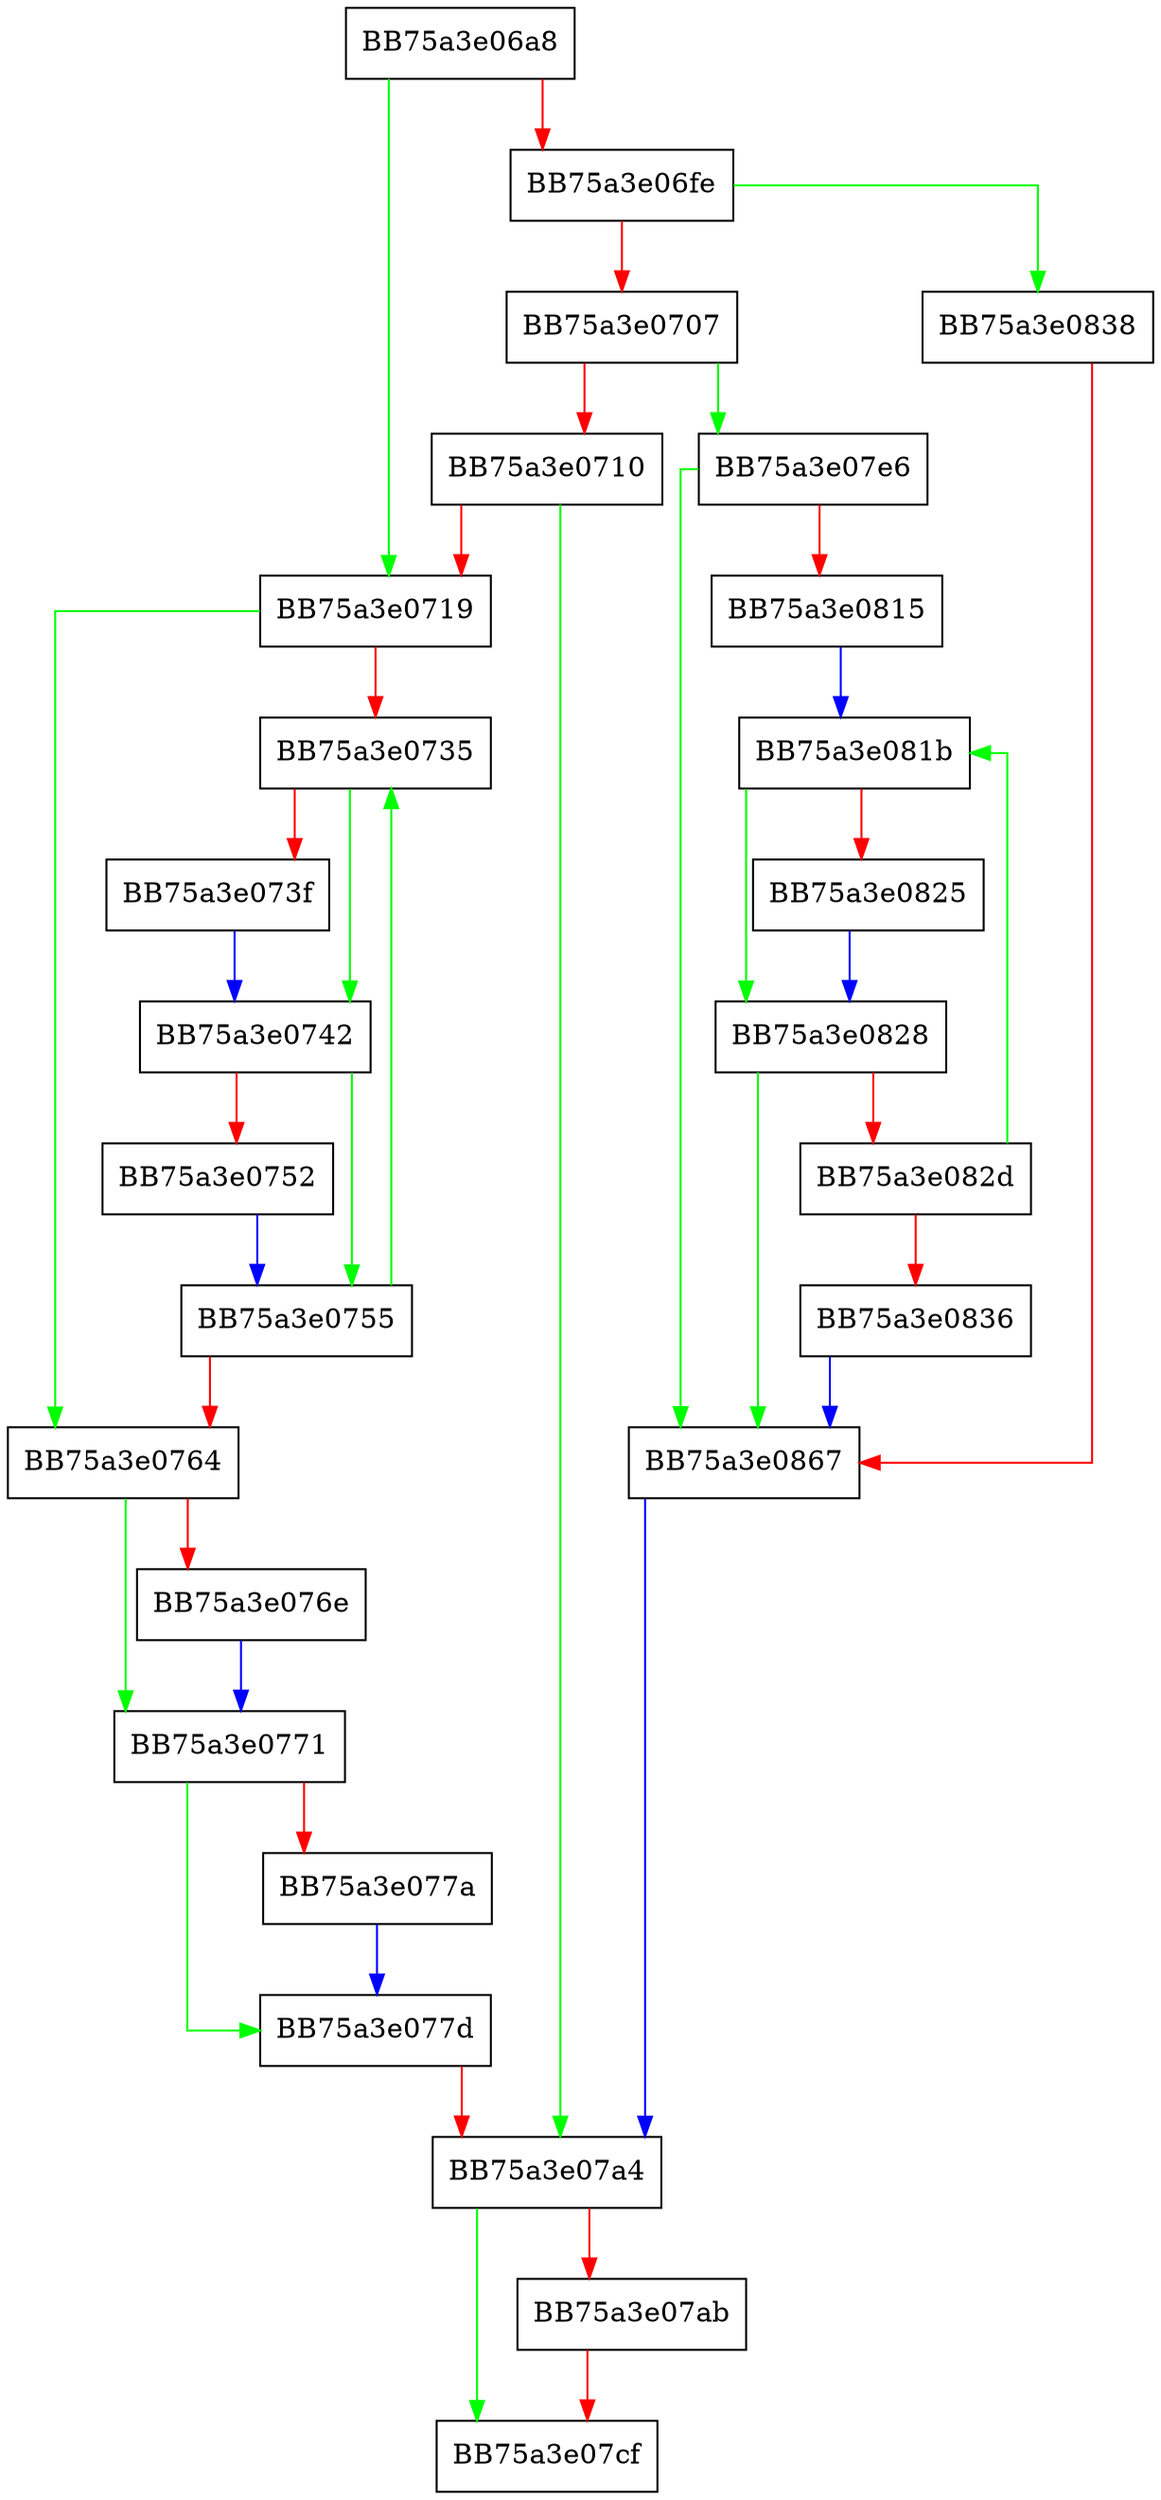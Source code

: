 digraph transform_primary {
  node [shape="box"];
  graph [splines=ortho];
  BB75a3e06a8 -> BB75a3e0719 [color="green"];
  BB75a3e06a8 -> BB75a3e06fe [color="red"];
  BB75a3e06fe -> BB75a3e0838 [color="green"];
  BB75a3e06fe -> BB75a3e0707 [color="red"];
  BB75a3e0707 -> BB75a3e07e6 [color="green"];
  BB75a3e0707 -> BB75a3e0710 [color="red"];
  BB75a3e0710 -> BB75a3e07a4 [color="green"];
  BB75a3e0710 -> BB75a3e0719 [color="red"];
  BB75a3e0719 -> BB75a3e0764 [color="green"];
  BB75a3e0719 -> BB75a3e0735 [color="red"];
  BB75a3e0735 -> BB75a3e0742 [color="green"];
  BB75a3e0735 -> BB75a3e073f [color="red"];
  BB75a3e073f -> BB75a3e0742 [color="blue"];
  BB75a3e0742 -> BB75a3e0755 [color="green"];
  BB75a3e0742 -> BB75a3e0752 [color="red"];
  BB75a3e0752 -> BB75a3e0755 [color="blue"];
  BB75a3e0755 -> BB75a3e0735 [color="green"];
  BB75a3e0755 -> BB75a3e0764 [color="red"];
  BB75a3e0764 -> BB75a3e0771 [color="green"];
  BB75a3e0764 -> BB75a3e076e [color="red"];
  BB75a3e076e -> BB75a3e0771 [color="blue"];
  BB75a3e0771 -> BB75a3e077d [color="green"];
  BB75a3e0771 -> BB75a3e077a [color="red"];
  BB75a3e077a -> BB75a3e077d [color="blue"];
  BB75a3e077d -> BB75a3e07a4 [color="red"];
  BB75a3e07a4 -> BB75a3e07cf [color="green"];
  BB75a3e07a4 -> BB75a3e07ab [color="red"];
  BB75a3e07ab -> BB75a3e07cf [color="red"];
  BB75a3e07e6 -> BB75a3e0867 [color="green"];
  BB75a3e07e6 -> BB75a3e0815 [color="red"];
  BB75a3e0815 -> BB75a3e081b [color="blue"];
  BB75a3e081b -> BB75a3e0828 [color="green"];
  BB75a3e081b -> BB75a3e0825 [color="red"];
  BB75a3e0825 -> BB75a3e0828 [color="blue"];
  BB75a3e0828 -> BB75a3e0867 [color="green"];
  BB75a3e0828 -> BB75a3e082d [color="red"];
  BB75a3e082d -> BB75a3e081b [color="green"];
  BB75a3e082d -> BB75a3e0836 [color="red"];
  BB75a3e0836 -> BB75a3e0867 [color="blue"];
  BB75a3e0838 -> BB75a3e0867 [color="red"];
  BB75a3e0867 -> BB75a3e07a4 [color="blue"];
}
